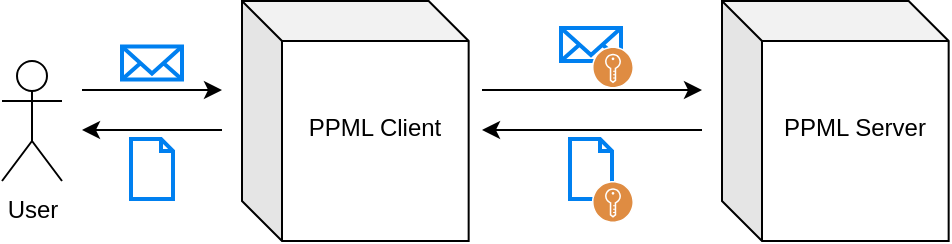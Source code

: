 <mxfile version="21.1.2" type="device">
  <diagram name="Page-1" id="CBmu8DVJwG0TwqZU8weK">
    <mxGraphModel dx="683" dy="398" grid="1" gridSize="10" guides="1" tooltips="1" connect="1" arrows="1" fold="1" page="1" pageScale="1" pageWidth="850" pageHeight="1100" math="0" shadow="0">
      <root>
        <mxCell id="0" />
        <mxCell id="1" parent="0" />
        <mxCell id="p7Sxy3V8J3qfVhg_NuAx-1" value="User" style="shape=umlActor;verticalLabelPosition=bottom;verticalAlign=top;html=1;outlineConnect=0;" vertex="1" parent="1">
          <mxGeometry x="120" y="245.5" width="30" height="60" as="geometry" />
        </mxCell>
        <mxCell id="p7Sxy3V8J3qfVhg_NuAx-3" value="PPML Client&lt;br&gt;&lt;br&gt;" style="shape=cube;whiteSpace=wrap;html=1;boundedLbl=1;backgroundOutline=1;darkOpacity=0.05;darkOpacity2=0.1;" vertex="1" parent="1">
          <mxGeometry x="240" y="215.5" width="113.33" height="120" as="geometry" />
        </mxCell>
        <mxCell id="p7Sxy3V8J3qfVhg_NuAx-4" value="" style="html=1;verticalLabelPosition=bottom;align=center;labelBackgroundColor=#ffffff;verticalAlign=top;strokeWidth=2;strokeColor=#0080F0;shadow=0;dashed=0;shape=mxgraph.ios7.icons.mail;" vertex="1" parent="1">
          <mxGeometry x="399.5" y="229" width="30" height="16.5" as="geometry" />
        </mxCell>
        <mxCell id="p7Sxy3V8J3qfVhg_NuAx-6" value="" style="sketch=0;pointerEvents=1;shadow=0;dashed=0;html=1;strokeColor=none;fillColor=#DF8C42;labelPosition=center;verticalLabelPosition=bottom;verticalAlign=top;align=center;outlineConnect=0;shape=mxgraph.veeam2.encrypted;" vertex="1" parent="1">
          <mxGeometry x="415" y="238.25" width="21" height="21" as="geometry" />
        </mxCell>
        <mxCell id="p7Sxy3V8J3qfVhg_NuAx-10" value="" style="html=1;verticalLabelPosition=bottom;align=center;labelBackgroundColor=#ffffff;verticalAlign=top;strokeWidth=2;strokeColor=#0080F0;shadow=0;dashed=0;shape=mxgraph.ios7.icons.document;" vertex="1" parent="1">
          <mxGeometry x="404" y="284.5" width="21" height="30" as="geometry" />
        </mxCell>
        <mxCell id="p7Sxy3V8J3qfVhg_NuAx-11" value="" style="sketch=0;pointerEvents=1;shadow=0;dashed=0;html=1;strokeColor=none;fillColor=#DF8C42;labelPosition=center;verticalLabelPosition=bottom;verticalAlign=top;align=center;outlineConnect=0;shape=mxgraph.veeam2.encrypted;" vertex="1" parent="1">
          <mxGeometry x="415" y="305.5" width="21" height="21" as="geometry" />
        </mxCell>
        <mxCell id="p7Sxy3V8J3qfVhg_NuAx-12" value="" style="html=1;verticalLabelPosition=bottom;align=center;labelBackgroundColor=#ffffff;verticalAlign=top;strokeWidth=2;strokeColor=#0080F0;shadow=0;dashed=0;shape=mxgraph.ios7.icons.document;" vertex="1" parent="1">
          <mxGeometry x="184.5" y="284.5" width="21" height="30" as="geometry" />
        </mxCell>
        <mxCell id="p7Sxy3V8J3qfVhg_NuAx-19" value="PPML Server&lt;br&gt;&lt;br&gt;" style="shape=cube;whiteSpace=wrap;html=1;boundedLbl=1;backgroundOutline=1;darkOpacity=0.05;darkOpacity2=0.1;" vertex="1" parent="1">
          <mxGeometry x="480" y="215.5" width="113.33" height="120" as="geometry" />
        </mxCell>
        <mxCell id="p7Sxy3V8J3qfVhg_NuAx-21" value="" style="html=1;verticalLabelPosition=bottom;align=center;labelBackgroundColor=#ffffff;verticalAlign=top;strokeWidth=2;strokeColor=#0080F0;shadow=0;dashed=0;shape=mxgraph.ios7.icons.mail;" vertex="1" parent="1">
          <mxGeometry x="180" y="238.25" width="30" height="16.5" as="geometry" />
        </mxCell>
        <mxCell id="p7Sxy3V8J3qfVhg_NuAx-24" value="" style="endArrow=classic;html=1;rounded=0;" edge="1" parent="1">
          <mxGeometry width="50" height="50" relative="1" as="geometry">
            <mxPoint x="160" y="260" as="sourcePoint" />
            <mxPoint x="230" y="260" as="targetPoint" />
          </mxGeometry>
        </mxCell>
        <mxCell id="p7Sxy3V8J3qfVhg_NuAx-26" value="" style="endArrow=classic;html=1;rounded=0;" edge="1" parent="1">
          <mxGeometry width="50" height="50" relative="1" as="geometry">
            <mxPoint x="360" y="260" as="sourcePoint" />
            <mxPoint x="470" y="260" as="targetPoint" />
          </mxGeometry>
        </mxCell>
        <mxCell id="p7Sxy3V8J3qfVhg_NuAx-27" value="" style="endArrow=classic;html=1;rounded=0;" edge="1" parent="1">
          <mxGeometry width="50" height="50" relative="1" as="geometry">
            <mxPoint x="230" y="280" as="sourcePoint" />
            <mxPoint x="160" y="280" as="targetPoint" />
          </mxGeometry>
        </mxCell>
        <mxCell id="p7Sxy3V8J3qfVhg_NuAx-28" value="" style="endArrow=classic;html=1;rounded=0;" edge="1" parent="1">
          <mxGeometry width="50" height="50" relative="1" as="geometry">
            <mxPoint x="470" y="280" as="sourcePoint" />
            <mxPoint x="360" y="280" as="targetPoint" />
          </mxGeometry>
        </mxCell>
      </root>
    </mxGraphModel>
  </diagram>
</mxfile>
